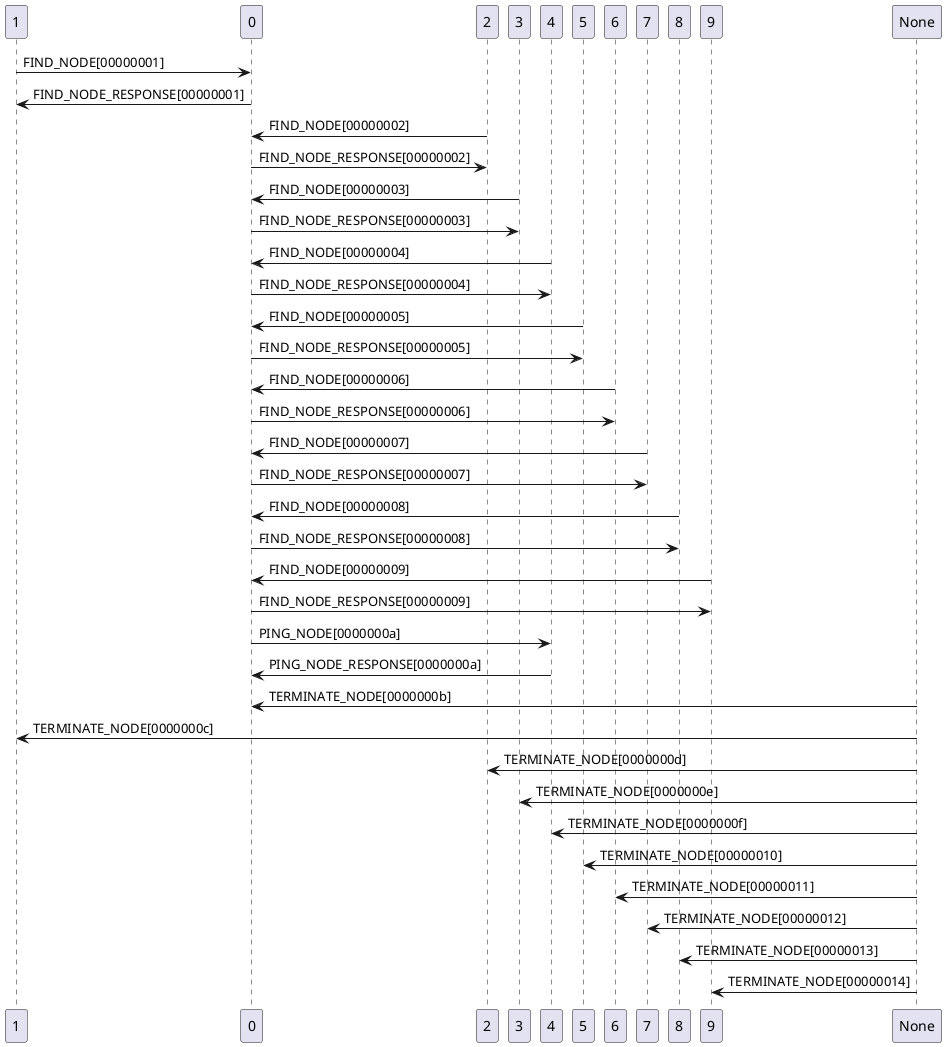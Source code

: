 @startuml
1 -> 0: FIND_NODE[00000001]
0 -> 1: FIND_NODE_RESPONSE[00000001]
2 -> 0: FIND_NODE[00000002]
0 -> 2: FIND_NODE_RESPONSE[00000002]
3 -> 0: FIND_NODE[00000003]
0 -> 3: FIND_NODE_RESPONSE[00000003]
4 -> 0: FIND_NODE[00000004]
0 -> 4: FIND_NODE_RESPONSE[00000004]
5 -> 0: FIND_NODE[00000005]
0 -> 5: FIND_NODE_RESPONSE[00000005]
6 -> 0: FIND_NODE[00000006]
0 -> 6: FIND_NODE_RESPONSE[00000006]
7 -> 0: FIND_NODE[00000007]
0 -> 7: FIND_NODE_RESPONSE[00000007]
8 -> 0: FIND_NODE[00000008]
0 -> 8: FIND_NODE_RESPONSE[00000008]
9 -> 0: FIND_NODE[00000009]
0 -> 9: FIND_NODE_RESPONSE[00000009]
0 -> 4: PING_NODE[0000000a]
4 -> 0: PING_NODE_RESPONSE[0000000a]
None -> 0: TERMINATE_NODE[0000000b]
None -> 1: TERMINATE_NODE[0000000c]
None -> 2: TERMINATE_NODE[0000000d]
None -> 3: TERMINATE_NODE[0000000e]
None -> 4: TERMINATE_NODE[0000000f]
None -> 5: TERMINATE_NODE[00000010]
None -> 6: TERMINATE_NODE[00000011]
None -> 7: TERMINATE_NODE[00000012]
None -> 8: TERMINATE_NODE[00000013]
None -> 9: TERMINATE_NODE[00000014]
@endtuml
# "C:\Program Files (x86)\Common Files\Oracle\Java\javapath"\java.exe -jar "C:\Users\Denis BEURIVE\Documents\software"\plantuml.jar <file>
